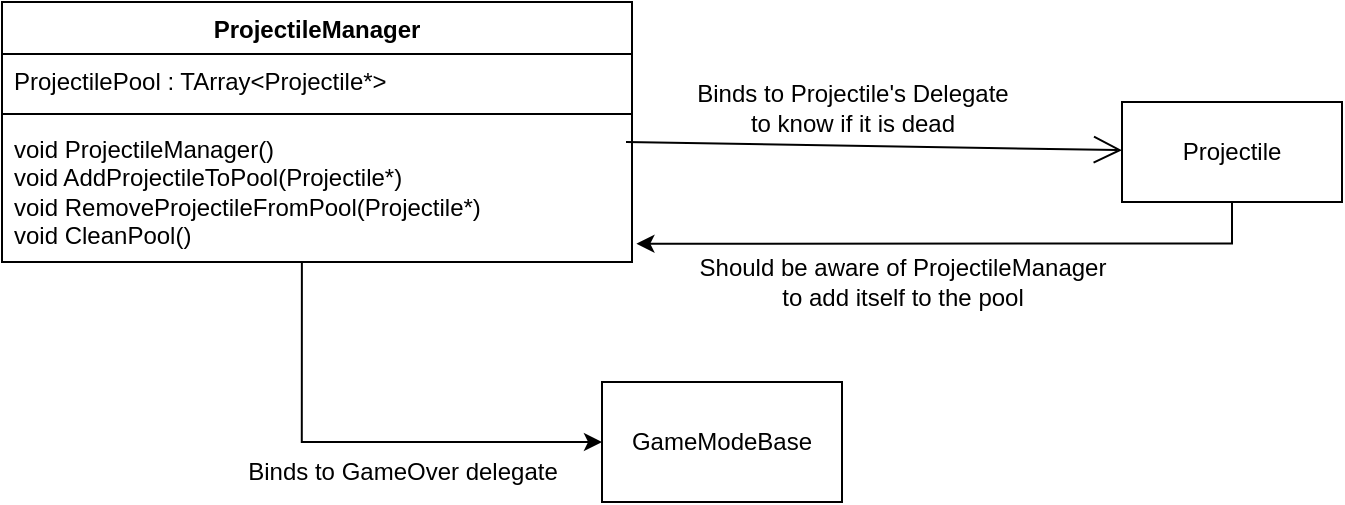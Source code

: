 <mxfile version="22.1.2" type="device">
  <diagram name="Page-1" id="HSFsAgi_DVxoS6GvNyLY">
    <mxGraphModel dx="819" dy="482" grid="1" gridSize="10" guides="1" tooltips="1" connect="1" arrows="1" fold="1" page="1" pageScale="1" pageWidth="850" pageHeight="1100" math="0" shadow="0">
      <root>
        <mxCell id="0" />
        <mxCell id="1" parent="0" />
        <mxCell id="XX6WCod0AnwrPn59T79B-14" value="ProjectileManager" style="swimlane;fontStyle=1;align=center;verticalAlign=top;childLayout=stackLayout;horizontal=1;startSize=26;horizontalStack=0;resizeParent=1;resizeParentMax=0;resizeLast=0;collapsible=1;marginBottom=0;whiteSpace=wrap;html=1;" vertex="1" parent="1">
          <mxGeometry x="70" y="40" width="315" height="130" as="geometry" />
        </mxCell>
        <mxCell id="XX6WCod0AnwrPn59T79B-15" value="ProjectilePool : TArray&amp;lt;Projectile*&amp;gt;" style="text;strokeColor=none;fillColor=none;align=left;verticalAlign=top;spacingLeft=4;spacingRight=4;overflow=hidden;rotatable=0;points=[[0,0.5],[1,0.5]];portConstraint=eastwest;whiteSpace=wrap;html=1;" vertex="1" parent="XX6WCod0AnwrPn59T79B-14">
          <mxGeometry y="26" width="315" height="26" as="geometry" />
        </mxCell>
        <mxCell id="XX6WCod0AnwrPn59T79B-16" value="" style="line;strokeWidth=1;fillColor=none;align=left;verticalAlign=middle;spacingTop=-1;spacingLeft=3;spacingRight=3;rotatable=0;labelPosition=right;points=[];portConstraint=eastwest;strokeColor=inherit;" vertex="1" parent="XX6WCod0AnwrPn59T79B-14">
          <mxGeometry y="52" width="315" height="8" as="geometry" />
        </mxCell>
        <mxCell id="XX6WCod0AnwrPn59T79B-22" value="" style="endArrow=open;endFill=1;endSize=12;html=1;rounded=0;" edge="1" parent="XX6WCod0AnwrPn59T79B-14" target="XX6WCod0AnwrPn59T79B-23">
          <mxGeometry width="160" relative="1" as="geometry">
            <mxPoint x="312" y="70" as="sourcePoint" />
            <mxPoint x="472" y="70" as="targetPoint" />
          </mxGeometry>
        </mxCell>
        <mxCell id="XX6WCod0AnwrPn59T79B-27" style="edgeStyle=orthogonalEdgeStyle;rounded=0;orthogonalLoop=1;jettySize=auto;html=1;exitX=0.476;exitY=1;exitDx=0;exitDy=0;exitPerimeter=0;" edge="1" parent="XX6WCod0AnwrPn59T79B-14" source="XX6WCod0AnwrPn59T79B-17">
          <mxGeometry relative="1" as="geometry">
            <mxPoint x="300" y="220" as="targetPoint" />
            <Array as="points">
              <mxPoint x="150" y="220" />
            </Array>
          </mxGeometry>
        </mxCell>
        <mxCell id="XX6WCod0AnwrPn59T79B-17" value="void ProjectileManager()&lt;br&gt;void AddProjectileToPool(Projectile*)&lt;br&gt;void RemoveProjectileFromPool(Projectile*)&lt;br&gt;void CleanPool()" style="text;strokeColor=none;fillColor=none;align=left;verticalAlign=top;spacingLeft=4;spacingRight=4;overflow=hidden;rotatable=0;points=[[0,0.5],[1,0.5]];portConstraint=eastwest;whiteSpace=wrap;html=1;" vertex="1" parent="XX6WCod0AnwrPn59T79B-14">
          <mxGeometry y="60" width="315" height="70" as="geometry" />
        </mxCell>
        <mxCell id="XX6WCod0AnwrPn59T79B-23" value="Projectile" style="html=1;whiteSpace=wrap;" vertex="1" parent="1">
          <mxGeometry x="630" y="90" width="110" height="50" as="geometry" />
        </mxCell>
        <mxCell id="XX6WCod0AnwrPn59T79B-24" value="Binds to Projectile&#39;s Delegate &lt;br&gt;to know if it is dead" style="text;html=1;align=center;verticalAlign=middle;resizable=0;points=[];autosize=1;strokeColor=none;fillColor=none;" vertex="1" parent="1">
          <mxGeometry x="405" y="73" width="180" height="40" as="geometry" />
        </mxCell>
        <mxCell id="XX6WCod0AnwrPn59T79B-25" style="edgeStyle=orthogonalEdgeStyle;rounded=0;orthogonalLoop=1;jettySize=auto;html=1;exitX=0.5;exitY=1;exitDx=0;exitDy=0;entryX=1.007;entryY=0.869;entryDx=0;entryDy=0;entryPerimeter=0;" edge="1" parent="1" source="XX6WCod0AnwrPn59T79B-23" target="XX6WCod0AnwrPn59T79B-17">
          <mxGeometry relative="1" as="geometry" />
        </mxCell>
        <mxCell id="XX6WCod0AnwrPn59T79B-26" value="Should be aware of ProjectileManager&lt;br&gt;to add itself to the pool" style="text;html=1;align=center;verticalAlign=middle;resizable=0;points=[];autosize=1;strokeColor=none;fillColor=none;" vertex="1" parent="1">
          <mxGeometry x="405" y="160" width="230" height="40" as="geometry" />
        </mxCell>
        <mxCell id="XX6WCod0AnwrPn59T79B-28" value="GameModeBase" style="rounded=0;whiteSpace=wrap;html=1;" vertex="1" parent="1">
          <mxGeometry x="370" y="230" width="120" height="60" as="geometry" />
        </mxCell>
        <mxCell id="XX6WCod0AnwrPn59T79B-29" value="Binds to GameOver delegate" style="text;html=1;align=center;verticalAlign=middle;resizable=0;points=[];autosize=1;strokeColor=none;fillColor=none;" vertex="1" parent="1">
          <mxGeometry x="180" y="260" width="180" height="30" as="geometry" />
        </mxCell>
      </root>
    </mxGraphModel>
  </diagram>
</mxfile>
